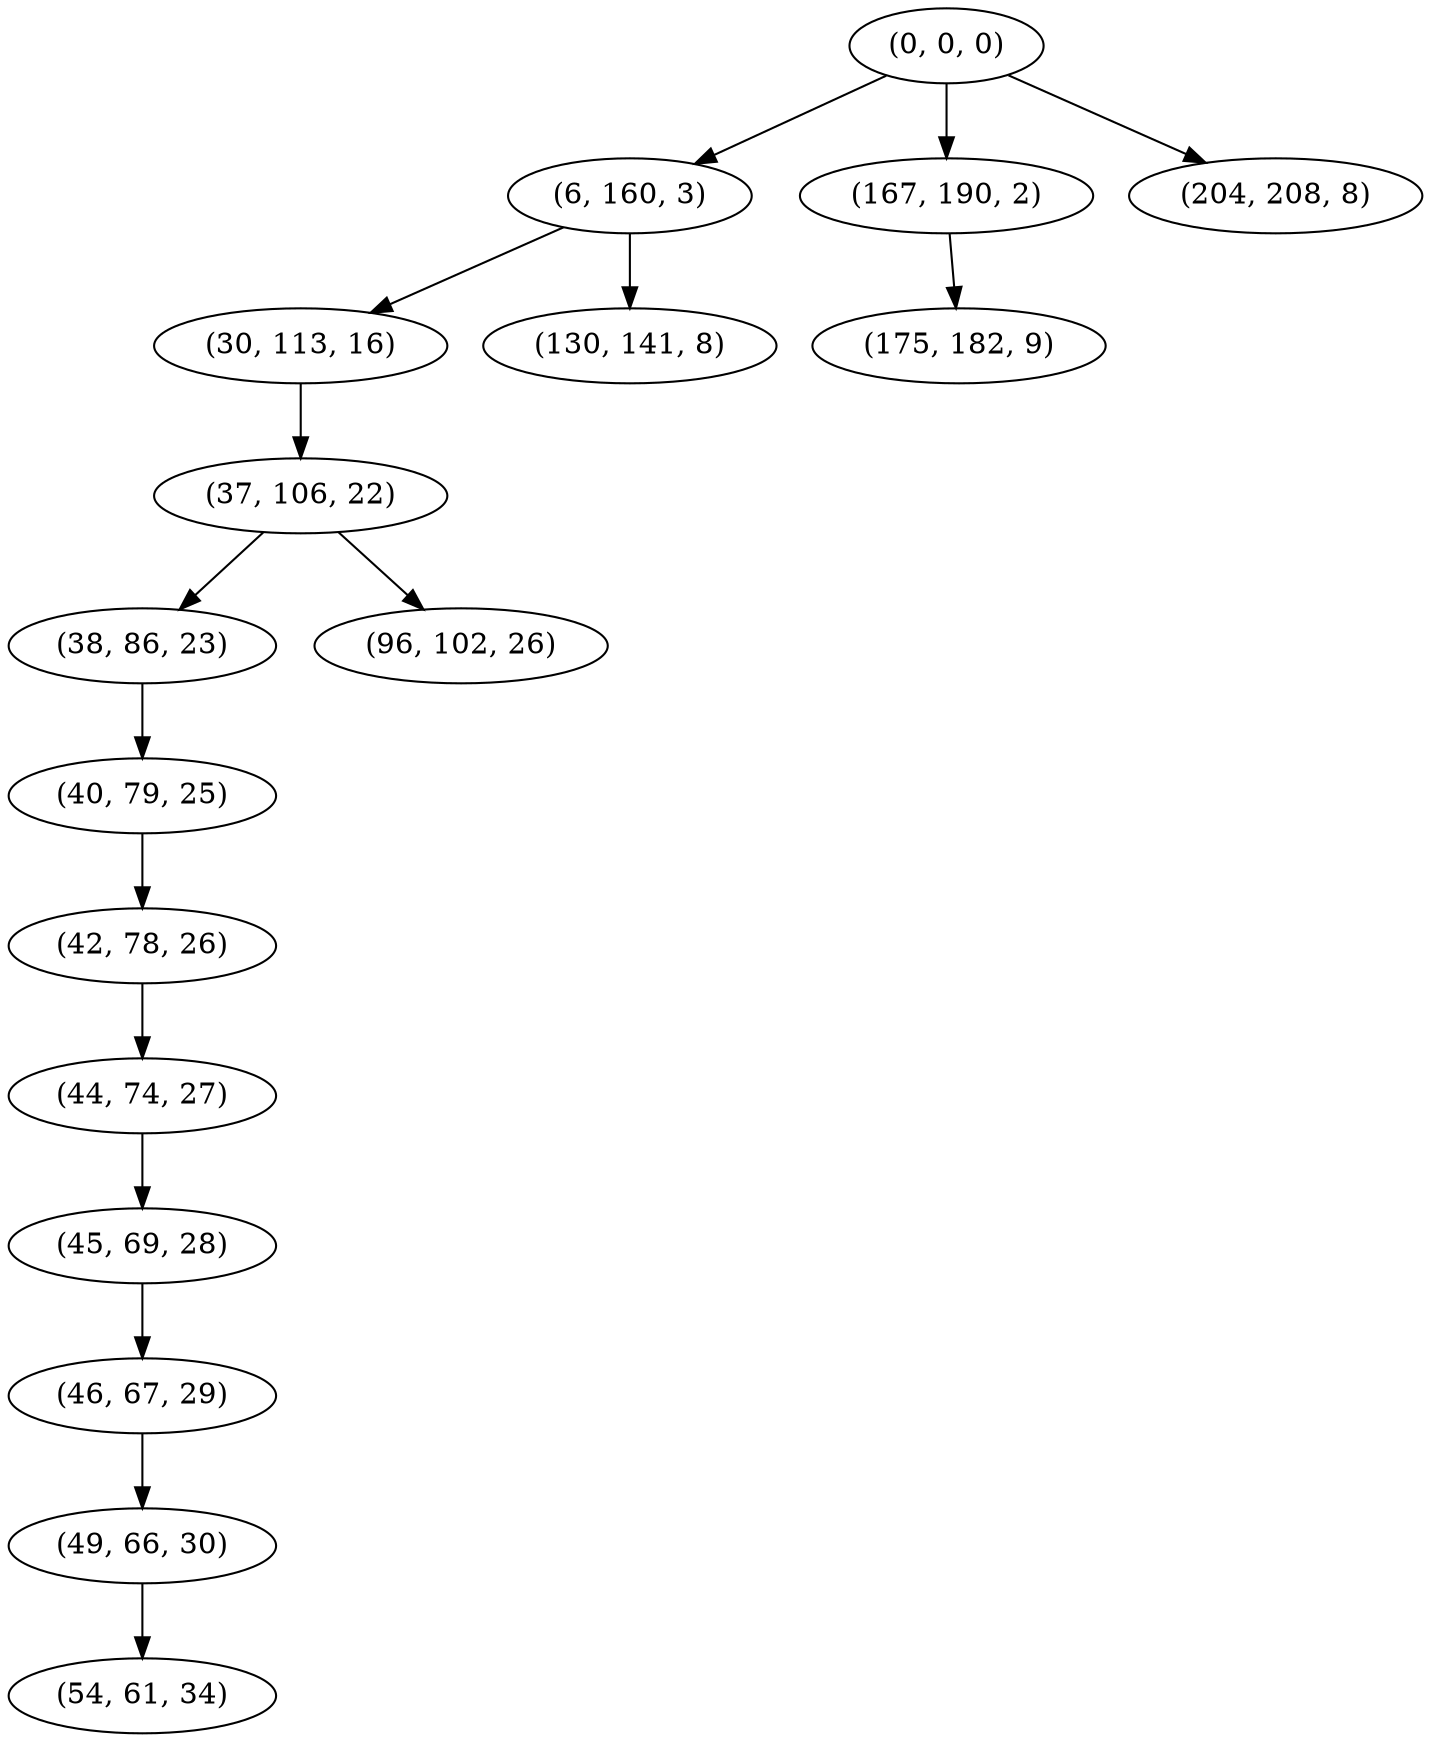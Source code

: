 digraph tree {
    "(0, 0, 0)";
    "(6, 160, 3)";
    "(30, 113, 16)";
    "(37, 106, 22)";
    "(38, 86, 23)";
    "(40, 79, 25)";
    "(42, 78, 26)";
    "(44, 74, 27)";
    "(45, 69, 28)";
    "(46, 67, 29)";
    "(49, 66, 30)";
    "(54, 61, 34)";
    "(96, 102, 26)";
    "(130, 141, 8)";
    "(167, 190, 2)";
    "(175, 182, 9)";
    "(204, 208, 8)";
    "(0, 0, 0)" -> "(6, 160, 3)";
    "(0, 0, 0)" -> "(167, 190, 2)";
    "(0, 0, 0)" -> "(204, 208, 8)";
    "(6, 160, 3)" -> "(30, 113, 16)";
    "(6, 160, 3)" -> "(130, 141, 8)";
    "(30, 113, 16)" -> "(37, 106, 22)";
    "(37, 106, 22)" -> "(38, 86, 23)";
    "(37, 106, 22)" -> "(96, 102, 26)";
    "(38, 86, 23)" -> "(40, 79, 25)";
    "(40, 79, 25)" -> "(42, 78, 26)";
    "(42, 78, 26)" -> "(44, 74, 27)";
    "(44, 74, 27)" -> "(45, 69, 28)";
    "(45, 69, 28)" -> "(46, 67, 29)";
    "(46, 67, 29)" -> "(49, 66, 30)";
    "(49, 66, 30)" -> "(54, 61, 34)";
    "(167, 190, 2)" -> "(175, 182, 9)";
}
